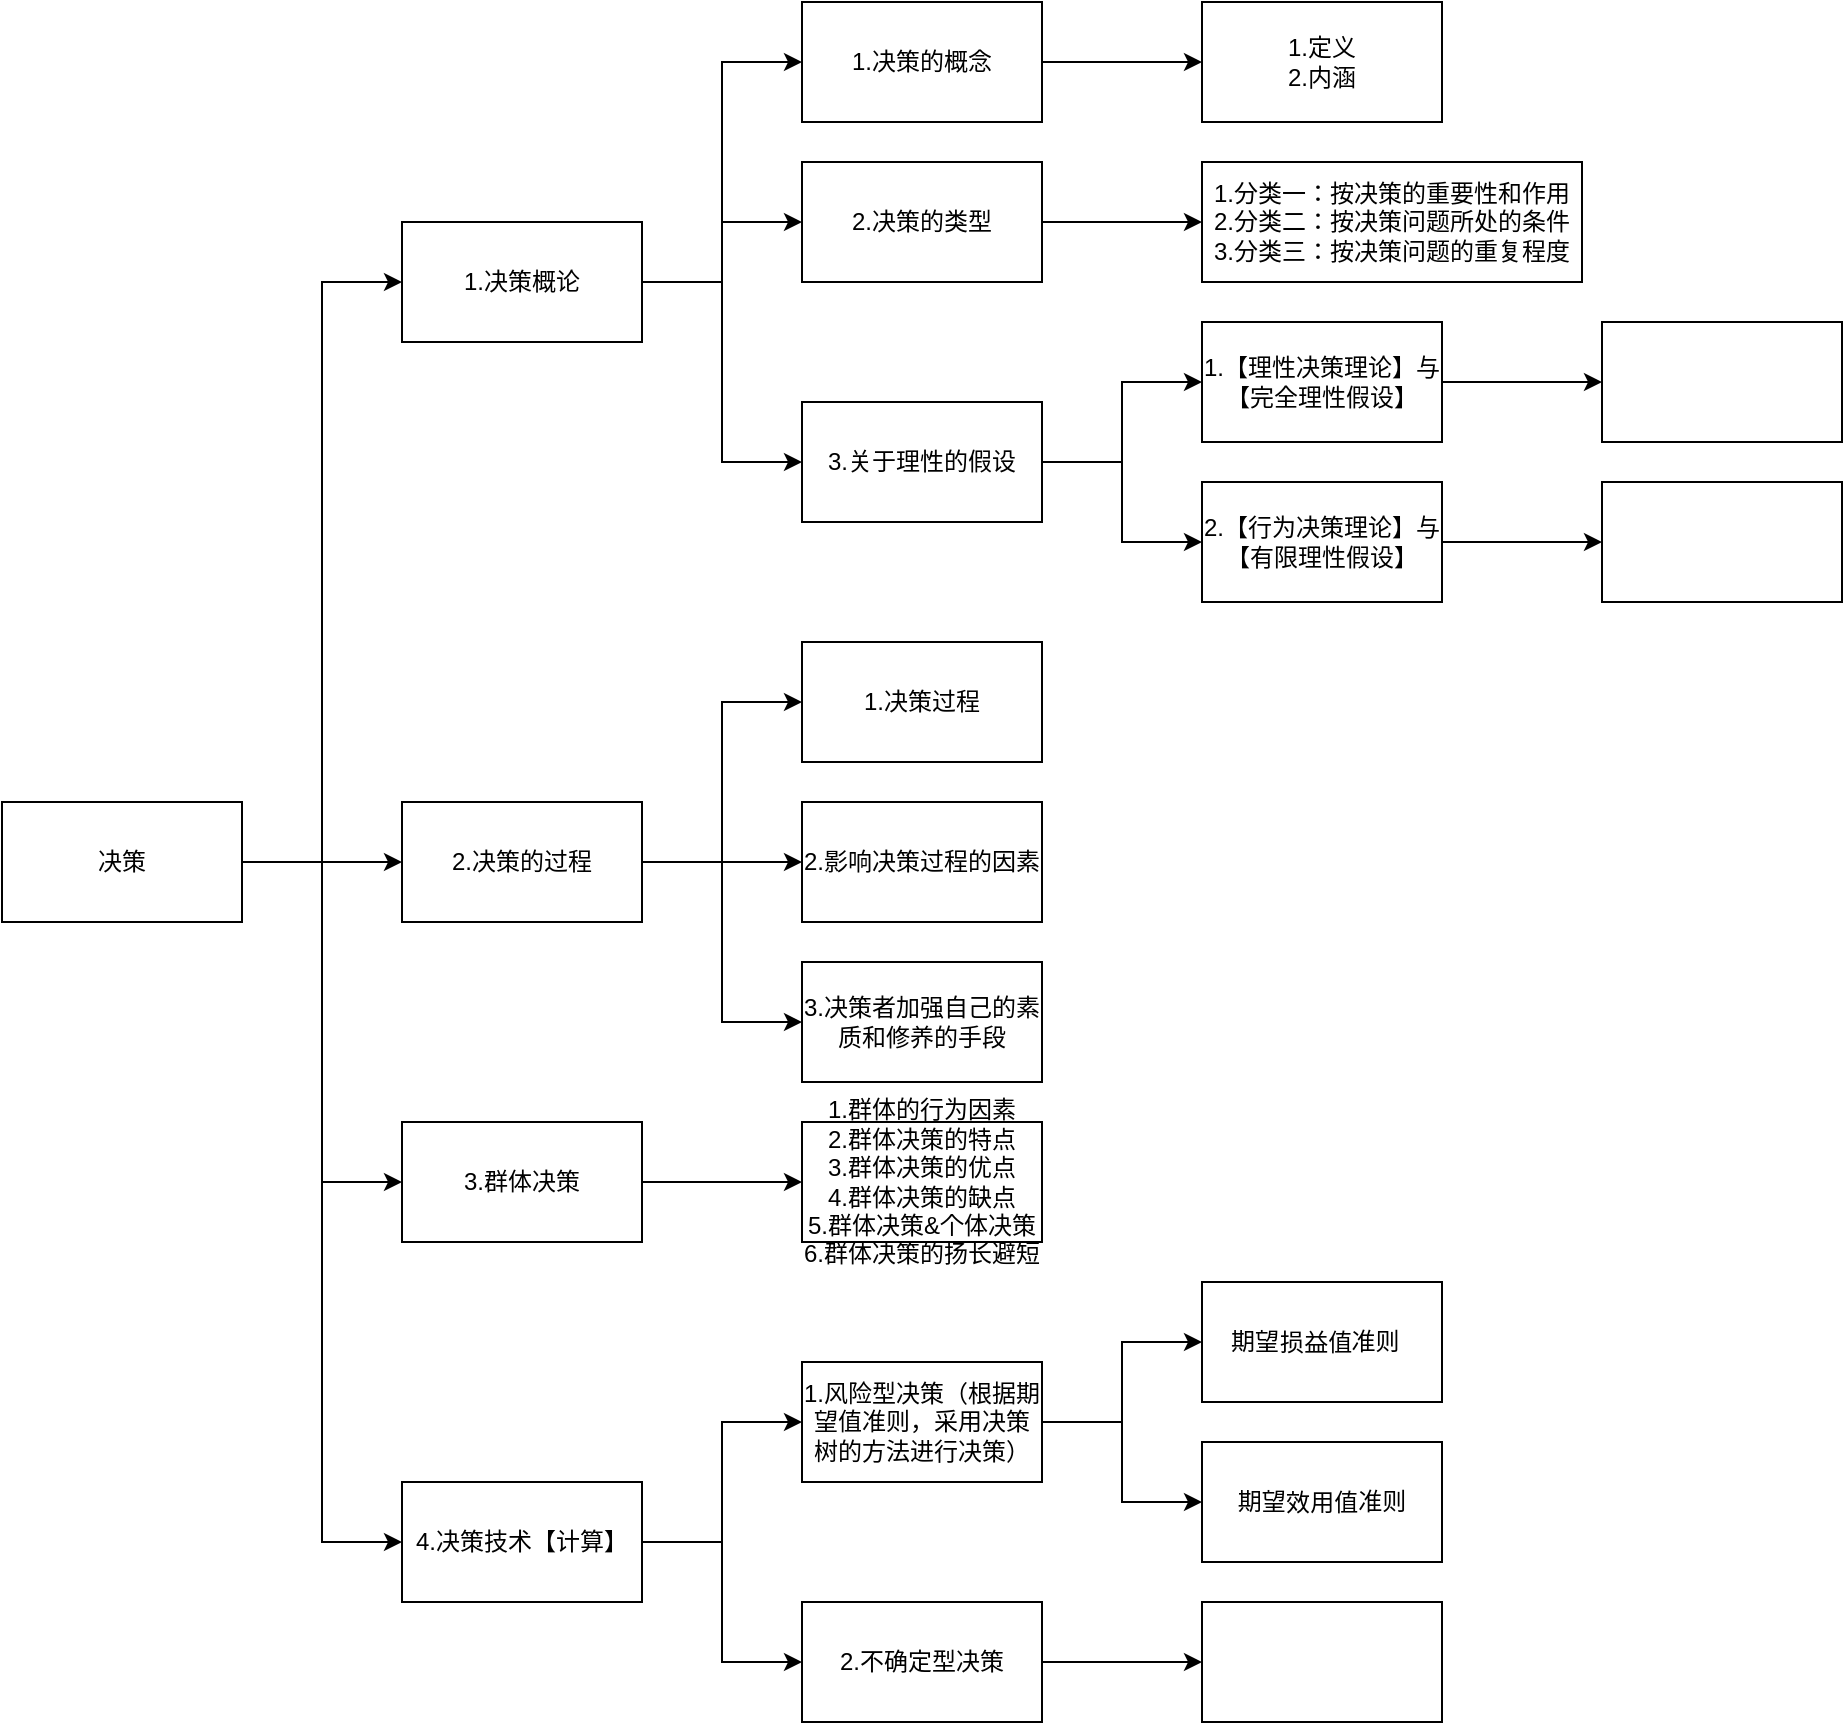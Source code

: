 <mxfile version="20.8.16" type="device"><diagram name="第 1 页" id="jjg4iVwxvHeqJouiy4Fh"><mxGraphModel dx="1036" dy="828" grid="1" gridSize="10" guides="1" tooltips="1" connect="1" arrows="1" fold="1" page="1" pageScale="1" pageWidth="827" pageHeight="1169" math="0" shadow="0"><root><mxCell id="0"/><mxCell id="1" parent="0"/><mxCell id="QHFvmGCTRiXlh7W106lw-3" value="" style="edgeStyle=orthogonalEdgeStyle;rounded=0;orthogonalLoop=1;jettySize=auto;html=1;entryX=0;entryY=0.5;entryDx=0;entryDy=0;" parent="1" source="QHFvmGCTRiXlh7W106lw-1" target="QHFvmGCTRiXlh7W106lw-2" edge="1"><mxGeometry relative="1" as="geometry"/></mxCell><mxCell id="QHFvmGCTRiXlh7W106lw-8" style="edgeStyle=orthogonalEdgeStyle;rounded=0;orthogonalLoop=1;jettySize=auto;html=1;entryX=0;entryY=0.5;entryDx=0;entryDy=0;" parent="1" source="QHFvmGCTRiXlh7W106lw-1" target="QHFvmGCTRiXlh7W106lw-5" edge="1"><mxGeometry relative="1" as="geometry"/></mxCell><mxCell id="QHFvmGCTRiXlh7W106lw-9" style="edgeStyle=orthogonalEdgeStyle;rounded=0;orthogonalLoop=1;jettySize=auto;html=1;entryX=0;entryY=0.5;entryDx=0;entryDy=0;" parent="1" source="QHFvmGCTRiXlh7W106lw-1" target="QHFvmGCTRiXlh7W106lw-6" edge="1"><mxGeometry relative="1" as="geometry"/></mxCell><mxCell id="QHFvmGCTRiXlh7W106lw-10" style="edgeStyle=orthogonalEdgeStyle;rounded=0;orthogonalLoop=1;jettySize=auto;html=1;entryX=0;entryY=0.5;entryDx=0;entryDy=0;" parent="1" source="QHFvmGCTRiXlh7W106lw-1" target="QHFvmGCTRiXlh7W106lw-7" edge="1"><mxGeometry relative="1" as="geometry"/></mxCell><mxCell id="QHFvmGCTRiXlh7W106lw-1" value="决策" style="rounded=0;whiteSpace=wrap;html=1;" parent="1" vertex="1"><mxGeometry x="40" y="440" width="120" height="60" as="geometry"/></mxCell><mxCell id="Bmh9P9h6RkQmf08-xhB8-5" style="edgeStyle=orthogonalEdgeStyle;rounded=0;orthogonalLoop=1;jettySize=auto;html=1;entryX=0;entryY=0.5;entryDx=0;entryDy=0;" parent="1" source="QHFvmGCTRiXlh7W106lw-2" target="Bmh9P9h6RkQmf08-xhB8-1" edge="1"><mxGeometry relative="1" as="geometry"/></mxCell><mxCell id="Bmh9P9h6RkQmf08-xhB8-6" style="edgeStyle=orthogonalEdgeStyle;rounded=0;orthogonalLoop=1;jettySize=auto;html=1;" parent="1" source="QHFvmGCTRiXlh7W106lw-2" target="Bmh9P9h6RkQmf08-xhB8-3" edge="1"><mxGeometry relative="1" as="geometry"/></mxCell><mxCell id="Bmh9P9h6RkQmf08-xhB8-7" style="edgeStyle=orthogonalEdgeStyle;rounded=0;orthogonalLoop=1;jettySize=auto;html=1;entryX=0;entryY=0.5;entryDx=0;entryDy=0;" parent="1" source="QHFvmGCTRiXlh7W106lw-2" target="Bmh9P9h6RkQmf08-xhB8-4" edge="1"><mxGeometry relative="1" as="geometry"/></mxCell><mxCell id="QHFvmGCTRiXlh7W106lw-2" value="1.决策概论" style="rounded=0;whiteSpace=wrap;html=1;" parent="1" vertex="1"><mxGeometry x="240" y="150" width="120" height="60" as="geometry"/></mxCell><mxCell id="Bmh9P9h6RkQmf08-xhB8-15" value="" style="edgeStyle=orthogonalEdgeStyle;rounded=0;orthogonalLoop=1;jettySize=auto;html=1;entryX=0;entryY=0.5;entryDx=0;entryDy=0;" parent="1" source="QHFvmGCTRiXlh7W106lw-5" target="Bmh9P9h6RkQmf08-xhB8-14" edge="1"><mxGeometry relative="1" as="geometry"/></mxCell><mxCell id="Bmh9P9h6RkQmf08-xhB8-19" style="edgeStyle=orthogonalEdgeStyle;rounded=0;orthogonalLoop=1;jettySize=auto;html=1;entryX=0;entryY=0.5;entryDx=0;entryDy=0;" parent="1" source="QHFvmGCTRiXlh7W106lw-5" target="Bmh9P9h6RkQmf08-xhB8-17" edge="1"><mxGeometry relative="1" as="geometry"/></mxCell><mxCell id="Bmh9P9h6RkQmf08-xhB8-20" style="edgeStyle=orthogonalEdgeStyle;rounded=0;orthogonalLoop=1;jettySize=auto;html=1;entryX=0;entryY=0.5;entryDx=0;entryDy=0;" parent="1" source="QHFvmGCTRiXlh7W106lw-5" target="Bmh9P9h6RkQmf08-xhB8-18" edge="1"><mxGeometry relative="1" as="geometry"/></mxCell><mxCell id="QHFvmGCTRiXlh7W106lw-5" value="2.决策的过程" style="rounded=0;whiteSpace=wrap;html=1;" parent="1" vertex="1"><mxGeometry x="240" y="440" width="120" height="60" as="geometry"/></mxCell><mxCell id="Bmh9P9h6RkQmf08-xhB8-25" style="edgeStyle=orthogonalEdgeStyle;rounded=0;orthogonalLoop=1;jettySize=auto;html=1;entryX=0;entryY=0.5;entryDx=0;entryDy=0;" parent="1" source="QHFvmGCTRiXlh7W106lw-6" target="Bmh9P9h6RkQmf08-xhB8-21" edge="1"><mxGeometry relative="1" as="geometry"/></mxCell><mxCell id="QHFvmGCTRiXlh7W106lw-6" value="3.群体决策" style="rounded=0;whiteSpace=wrap;html=1;" parent="1" vertex="1"><mxGeometry x="240" y="600" width="120" height="60" as="geometry"/></mxCell><mxCell id="Bmh9P9h6RkQmf08-xhB8-31" style="edgeStyle=orthogonalEdgeStyle;rounded=0;orthogonalLoop=1;jettySize=auto;html=1;entryX=0;entryY=0.5;entryDx=0;entryDy=0;" parent="1" source="QHFvmGCTRiXlh7W106lw-7" target="Bmh9P9h6RkQmf08-xhB8-29" edge="1"><mxGeometry relative="1" as="geometry"/></mxCell><mxCell id="Bmh9P9h6RkQmf08-xhB8-33" style="edgeStyle=orthogonalEdgeStyle;rounded=0;orthogonalLoop=1;jettySize=auto;html=1;entryX=0;entryY=0.5;entryDx=0;entryDy=0;" parent="1" source="QHFvmGCTRiXlh7W106lw-7" target="Bmh9P9h6RkQmf08-xhB8-32" edge="1"><mxGeometry relative="1" as="geometry"/></mxCell><mxCell id="QHFvmGCTRiXlh7W106lw-7" value="4.决策技术【计算】" style="rounded=0;whiteSpace=wrap;html=1;" parent="1" vertex="1"><mxGeometry x="240" y="780" width="120" height="60" as="geometry"/></mxCell><mxCell id="Mu5x8n7A2QuZfSmpc2m2-6" value="" style="edgeStyle=orthogonalEdgeStyle;rounded=0;orthogonalLoop=1;jettySize=auto;html=1;" parent="1" source="Bmh9P9h6RkQmf08-xhB8-1" target="Mu5x8n7A2QuZfSmpc2m2-5" edge="1"><mxGeometry relative="1" as="geometry"/></mxCell><mxCell id="Bmh9P9h6RkQmf08-xhB8-1" value="1.决策的概念" style="rounded=0;whiteSpace=wrap;html=1;" parent="1" vertex="1"><mxGeometry x="440" y="40" width="120" height="60" as="geometry"/></mxCell><mxCell id="Mu5x8n7A2QuZfSmpc2m2-8" value="" style="edgeStyle=orthogonalEdgeStyle;rounded=0;orthogonalLoop=1;jettySize=auto;html=1;" parent="1" source="Bmh9P9h6RkQmf08-xhB8-3" target="Mu5x8n7A2QuZfSmpc2m2-7" edge="1"><mxGeometry relative="1" as="geometry"/></mxCell><mxCell id="Bmh9P9h6RkQmf08-xhB8-3" value="2.决策的类型" style="rounded=0;whiteSpace=wrap;html=1;" parent="1" vertex="1"><mxGeometry x="440" y="120" width="120" height="60" as="geometry"/></mxCell><mxCell id="Bmh9P9h6RkQmf08-xhB8-11" style="edgeStyle=orthogonalEdgeStyle;rounded=0;orthogonalLoop=1;jettySize=auto;html=1;entryX=0;entryY=0.5;entryDx=0;entryDy=0;" parent="1" source="Bmh9P9h6RkQmf08-xhB8-4" target="Bmh9P9h6RkQmf08-xhB8-9" edge="1"><mxGeometry relative="1" as="geometry"/></mxCell><mxCell id="Bmh9P9h6RkQmf08-xhB8-13" style="edgeStyle=orthogonalEdgeStyle;rounded=0;orthogonalLoop=1;jettySize=auto;html=1;entryX=0;entryY=0.5;entryDx=0;entryDy=0;" parent="1" source="Bmh9P9h6RkQmf08-xhB8-4" target="Bmh9P9h6RkQmf08-xhB8-10" edge="1"><mxGeometry relative="1" as="geometry"/></mxCell><mxCell id="Bmh9P9h6RkQmf08-xhB8-4" value="3.关于理性的假设" style="rounded=0;whiteSpace=wrap;html=1;" parent="1" vertex="1"><mxGeometry x="440" y="240" width="120" height="60" as="geometry"/></mxCell><mxCell id="Mu5x8n7A2QuZfSmpc2m2-2" value="" style="edgeStyle=orthogonalEdgeStyle;rounded=0;orthogonalLoop=1;jettySize=auto;html=1;" parent="1" source="Bmh9P9h6RkQmf08-xhB8-9" target="Mu5x8n7A2QuZfSmpc2m2-1" edge="1"><mxGeometry relative="1" as="geometry"/></mxCell><mxCell id="Bmh9P9h6RkQmf08-xhB8-9" value="1.【理性决策理论】与【完全理性假设】" style="rounded=0;whiteSpace=wrap;html=1;" parent="1" vertex="1"><mxGeometry x="640" y="200" width="120" height="60" as="geometry"/></mxCell><mxCell id="Mu5x8n7A2QuZfSmpc2m2-4" value="" style="edgeStyle=orthogonalEdgeStyle;rounded=0;orthogonalLoop=1;jettySize=auto;html=1;" parent="1" source="Bmh9P9h6RkQmf08-xhB8-10" target="Mu5x8n7A2QuZfSmpc2m2-3" edge="1"><mxGeometry relative="1" as="geometry"/></mxCell><mxCell id="Bmh9P9h6RkQmf08-xhB8-10" value="2.【行为决策理论】与【有限理性假设】" style="rounded=0;whiteSpace=wrap;html=1;" parent="1" vertex="1"><mxGeometry x="640" y="280" width="120" height="60" as="geometry"/></mxCell><mxCell id="Bmh9P9h6RkQmf08-xhB8-14" value="1.决策过程" style="rounded=0;whiteSpace=wrap;html=1;" parent="1" vertex="1"><mxGeometry x="440" y="360" width="120" height="60" as="geometry"/></mxCell><mxCell id="Bmh9P9h6RkQmf08-xhB8-17" value="2.影响决策过程的因素" style="rounded=0;whiteSpace=wrap;html=1;" parent="1" vertex="1"><mxGeometry x="440" y="440" width="120" height="60" as="geometry"/></mxCell><mxCell id="Bmh9P9h6RkQmf08-xhB8-18" value="3.决策者加强自己的素质和修养的手段" style="rounded=0;whiteSpace=wrap;html=1;" parent="1" vertex="1"><mxGeometry x="440" y="520" width="120" height="60" as="geometry"/></mxCell><mxCell id="Bmh9P9h6RkQmf08-xhB8-21" value="&lt;div&gt;1.群体的行为因素&lt;/div&gt;&lt;div&gt;2.群体决策的特点&lt;/div&gt;&lt;div&gt;3.群体决策的优点&lt;/div&gt;&lt;div&gt;4.群体决策的缺点&lt;/div&gt;&lt;div&gt;5.群体决策&amp;amp;个体决策&lt;/div&gt;&lt;div&gt;6.群体决策的扬长避短&lt;/div&gt;" style="rounded=0;whiteSpace=wrap;html=1;" parent="1" vertex="1"><mxGeometry x="440" y="600" width="120" height="60" as="geometry"/></mxCell><mxCell id="Bmh9P9h6RkQmf08-xhB8-41" style="edgeStyle=orthogonalEdgeStyle;rounded=0;orthogonalLoop=1;jettySize=auto;html=1;entryX=0;entryY=0.5;entryDx=0;entryDy=0;" parent="1" source="Bmh9P9h6RkQmf08-xhB8-29" target="Bmh9P9h6RkQmf08-xhB8-38" edge="1"><mxGeometry relative="1" as="geometry"/></mxCell><mxCell id="Bmh9P9h6RkQmf08-xhB8-43" style="edgeStyle=orthogonalEdgeStyle;rounded=0;orthogonalLoop=1;jettySize=auto;html=1;entryX=0;entryY=0.5;entryDx=0;entryDy=0;" parent="1" source="Bmh9P9h6RkQmf08-xhB8-29" target="Bmh9P9h6RkQmf08-xhB8-40" edge="1"><mxGeometry relative="1" as="geometry"/></mxCell><mxCell id="Bmh9P9h6RkQmf08-xhB8-29" value="1.风险型决策（根据期望值准则，采用决策树的方法进行决策）" style="rounded=0;whiteSpace=wrap;html=1;" parent="1" vertex="1"><mxGeometry x="440" y="720" width="120" height="60" as="geometry"/></mxCell><mxCell id="Bmh9P9h6RkQmf08-xhB8-35" value="" style="edgeStyle=orthogonalEdgeStyle;rounded=0;orthogonalLoop=1;jettySize=auto;html=1;" parent="1" source="Bmh9P9h6RkQmf08-xhB8-32" target="Bmh9P9h6RkQmf08-xhB8-34" edge="1"><mxGeometry relative="1" as="geometry"/></mxCell><mxCell id="Bmh9P9h6RkQmf08-xhB8-32" value="2.不确定型决策" style="rounded=0;whiteSpace=wrap;html=1;" parent="1" vertex="1"><mxGeometry x="440" y="840" width="120" height="60" as="geometry"/></mxCell><mxCell id="Bmh9P9h6RkQmf08-xhB8-34" value="" style="rounded=0;whiteSpace=wrap;html=1;" parent="1" vertex="1"><mxGeometry x="640" y="840" width="120" height="60" as="geometry"/></mxCell><mxCell id="Bmh9P9h6RkQmf08-xhB8-38" value="期望`损益值`准则&amp;nbsp;&amp;nbsp;" style="rounded=0;whiteSpace=wrap;html=1;" parent="1" vertex="1"><mxGeometry x="640" y="680" width="120" height="60" as="geometry"/></mxCell><mxCell id="Bmh9P9h6RkQmf08-xhB8-40" value="期望`效用值`准则" style="rounded=0;whiteSpace=wrap;html=1;" parent="1" vertex="1"><mxGeometry x="640" y="760" width="120" height="60" as="geometry"/></mxCell><mxCell id="Mu5x8n7A2QuZfSmpc2m2-1" value="" style="rounded=0;whiteSpace=wrap;html=1;" parent="1" vertex="1"><mxGeometry x="840" y="200" width="120" height="60" as="geometry"/></mxCell><mxCell id="Mu5x8n7A2QuZfSmpc2m2-3" value="" style="rounded=0;whiteSpace=wrap;html=1;" parent="1" vertex="1"><mxGeometry x="840" y="280" width="120" height="60" as="geometry"/></mxCell><mxCell id="Mu5x8n7A2QuZfSmpc2m2-5" value="&lt;div&gt;1.定义&lt;/div&gt;&lt;div&gt;2.内涵&lt;/div&gt;" style="rounded=0;whiteSpace=wrap;html=1;" parent="1" vertex="1"><mxGeometry x="640" y="40" width="120" height="60" as="geometry"/></mxCell><mxCell id="Mu5x8n7A2QuZfSmpc2m2-7" value="&lt;div&gt;1.分类一：按决策的重要性和作用&lt;/div&gt;&lt;div&gt;2.分类二：按决策问题所处的条件&lt;/div&gt;&lt;div&gt;3.分类三：按决策问题的重复程度&lt;/div&gt;" style="rounded=0;whiteSpace=wrap;html=1;" parent="1" vertex="1"><mxGeometry x="640" y="120" width="190" height="60" as="geometry"/></mxCell></root></mxGraphModel></diagram></mxfile>